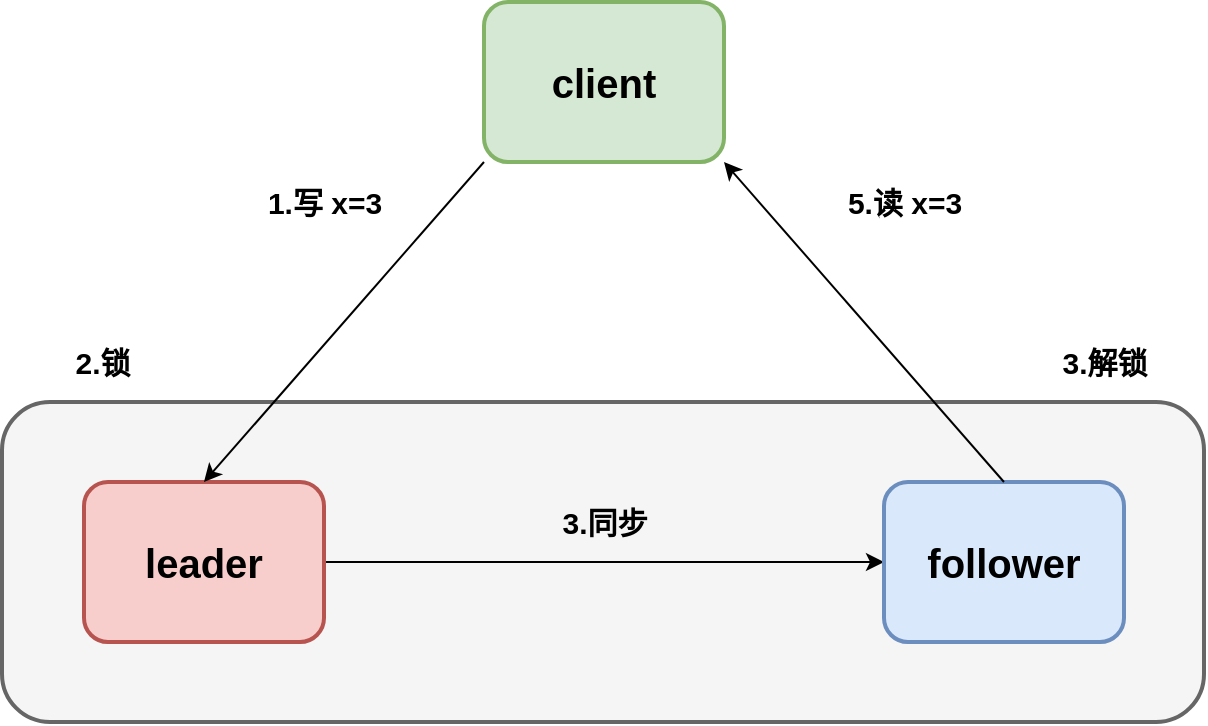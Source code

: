 <mxfile version="20.6.0" type="github">
  <diagram id="i76H0x4-UvLq8PkJKMvf" name="第 1 页">
    <mxGraphModel dx="946" dy="591" grid="1" gridSize="10" guides="1" tooltips="1" connect="1" arrows="1" fold="1" page="1" pageScale="1" pageWidth="827" pageHeight="1169" math="0" shadow="0">
      <root>
        <mxCell id="0" />
        <mxCell id="1" parent="0" />
        <mxCell id="G0CbZx1g8sFOs_WqH5pV-8" value="" style="rounded=1;whiteSpace=wrap;html=1;strokeWidth=2;fillWeight=4;hachureGap=8;hachureAngle=45;fillColor=#f5f5f5;sketch=0;strokeColor=#666666;fontColor=#333333;fontSize=15;" vertex="1" parent="1">
          <mxGeometry x="79" y="320" width="601" height="160" as="geometry" />
        </mxCell>
        <mxCell id="G0CbZx1g8sFOs_WqH5pV-2" value="client" style="rounded=1;whiteSpace=wrap;html=1;strokeWidth=2;fillWeight=4;hachureGap=8;hachureAngle=45;fillColor=#d5e8d4;sketch=0;strokeColor=#82b366;fontSize=20;fontStyle=1" vertex="1" parent="1">
          <mxGeometry x="320" y="120" width="120" height="80" as="geometry" />
        </mxCell>
        <mxCell id="G0CbZx1g8sFOs_WqH5pV-9" style="edgeStyle=orthogonalEdgeStyle;rounded=0;orthogonalLoop=1;jettySize=auto;html=1;fontSize=15;" edge="1" parent="1" source="G0CbZx1g8sFOs_WqH5pV-4" target="G0CbZx1g8sFOs_WqH5pV-5">
          <mxGeometry relative="1" as="geometry" />
        </mxCell>
        <mxCell id="G0CbZx1g8sFOs_WqH5pV-4" value="leader" style="rounded=1;whiteSpace=wrap;html=1;strokeWidth=2;fillWeight=4;hachureGap=8;hachureAngle=45;fillColor=#f8cecc;sketch=0;strokeColor=#b85450;fontSize=20;fontStyle=1" vertex="1" parent="1">
          <mxGeometry x="120" y="360" width="120" height="80" as="geometry" />
        </mxCell>
        <mxCell id="G0CbZx1g8sFOs_WqH5pV-5" value="follower" style="rounded=1;whiteSpace=wrap;html=1;strokeWidth=2;fillWeight=4;hachureGap=8;hachureAngle=45;fillColor=#dae8fc;sketch=0;strokeColor=#6c8ebf;fontSize=20;fontStyle=1" vertex="1" parent="1">
          <mxGeometry x="520" y="360" width="120" height="80" as="geometry" />
        </mxCell>
        <mxCell id="G0CbZx1g8sFOs_WqH5pV-10" value="" style="endArrow=classic;html=1;rounded=0;entryX=0.5;entryY=0;entryDx=0;entryDy=0;exitX=0;exitY=1;exitDx=0;exitDy=0;fontSize=15;" edge="1" parent="1" source="G0CbZx1g8sFOs_WqH5pV-2" target="G0CbZx1g8sFOs_WqH5pV-4">
          <mxGeometry width="50" height="50" relative="1" as="geometry">
            <mxPoint x="310" y="210" as="sourcePoint" />
            <mxPoint x="150" y="110" as="targetPoint" />
          </mxGeometry>
        </mxCell>
        <mxCell id="G0CbZx1g8sFOs_WqH5pV-11" value="" style="endArrow=classic;html=1;rounded=0;exitX=0.5;exitY=0;exitDx=0;exitDy=0;entryX=1;entryY=1;entryDx=0;entryDy=0;fontSize=15;" edge="1" parent="1" source="G0CbZx1g8sFOs_WqH5pV-5" target="G0CbZx1g8sFOs_WqH5pV-2">
          <mxGeometry width="50" height="50" relative="1" as="geometry">
            <mxPoint x="400" y="230" as="sourcePoint" />
            <mxPoint x="450" y="180" as="targetPoint" />
          </mxGeometry>
        </mxCell>
        <mxCell id="G0CbZx1g8sFOs_WqH5pV-12" value="1.写 x=3" style="text;strokeColor=none;fillColor=none;html=1;fontSize=15;fontStyle=1;verticalAlign=middle;align=center;sketch=0;" vertex="1" parent="1">
          <mxGeometry x="190" y="200" width="100" height="40" as="geometry" />
        </mxCell>
        <mxCell id="G0CbZx1g8sFOs_WqH5pV-13" value="5.读 x=3" style="text;strokeColor=none;fillColor=none;html=1;fontSize=15;fontStyle=1;verticalAlign=middle;align=center;sketch=0;" vertex="1" parent="1">
          <mxGeometry x="480" y="220" width="100" as="geometry" />
        </mxCell>
        <mxCell id="G0CbZx1g8sFOs_WqH5pV-14" value="2.锁" style="text;strokeColor=none;fillColor=none;html=1;fontSize=15;fontStyle=1;verticalAlign=middle;align=center;sketch=0;" vertex="1" parent="1">
          <mxGeometry x="79" y="280" width="100" height="40" as="geometry" />
        </mxCell>
        <mxCell id="G0CbZx1g8sFOs_WqH5pV-15" value="3.同步" style="text;strokeColor=none;fillColor=none;html=1;fontSize=15;fontStyle=1;verticalAlign=middle;align=center;sketch=0;" vertex="1" parent="1">
          <mxGeometry x="329.5" y="360" width="100" height="40" as="geometry" />
        </mxCell>
        <mxCell id="G0CbZx1g8sFOs_WqH5pV-16" value="3.解锁" style="text;strokeColor=none;fillColor=none;html=1;fontSize=15;fontStyle=1;verticalAlign=middle;align=center;sketch=0;" vertex="1" parent="1">
          <mxGeometry x="580" y="280" width="100" height="40" as="geometry" />
        </mxCell>
      </root>
    </mxGraphModel>
  </diagram>
</mxfile>

